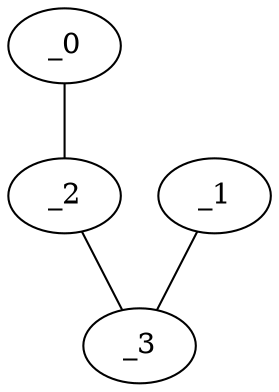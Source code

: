 graph XP1_0013 {
	_0	 [x="2.1052",
		y="3.51927"];
	_2	 [x="0.484039",
		y="0.4753"];
	_0 -- _2;
	_1	 [x="0.768558",
		y="2.65788"];
	_3	 [x="2.1942",
		y="-0.00741559"];
	_1 -- _3;
	_2 -- _3;
}
